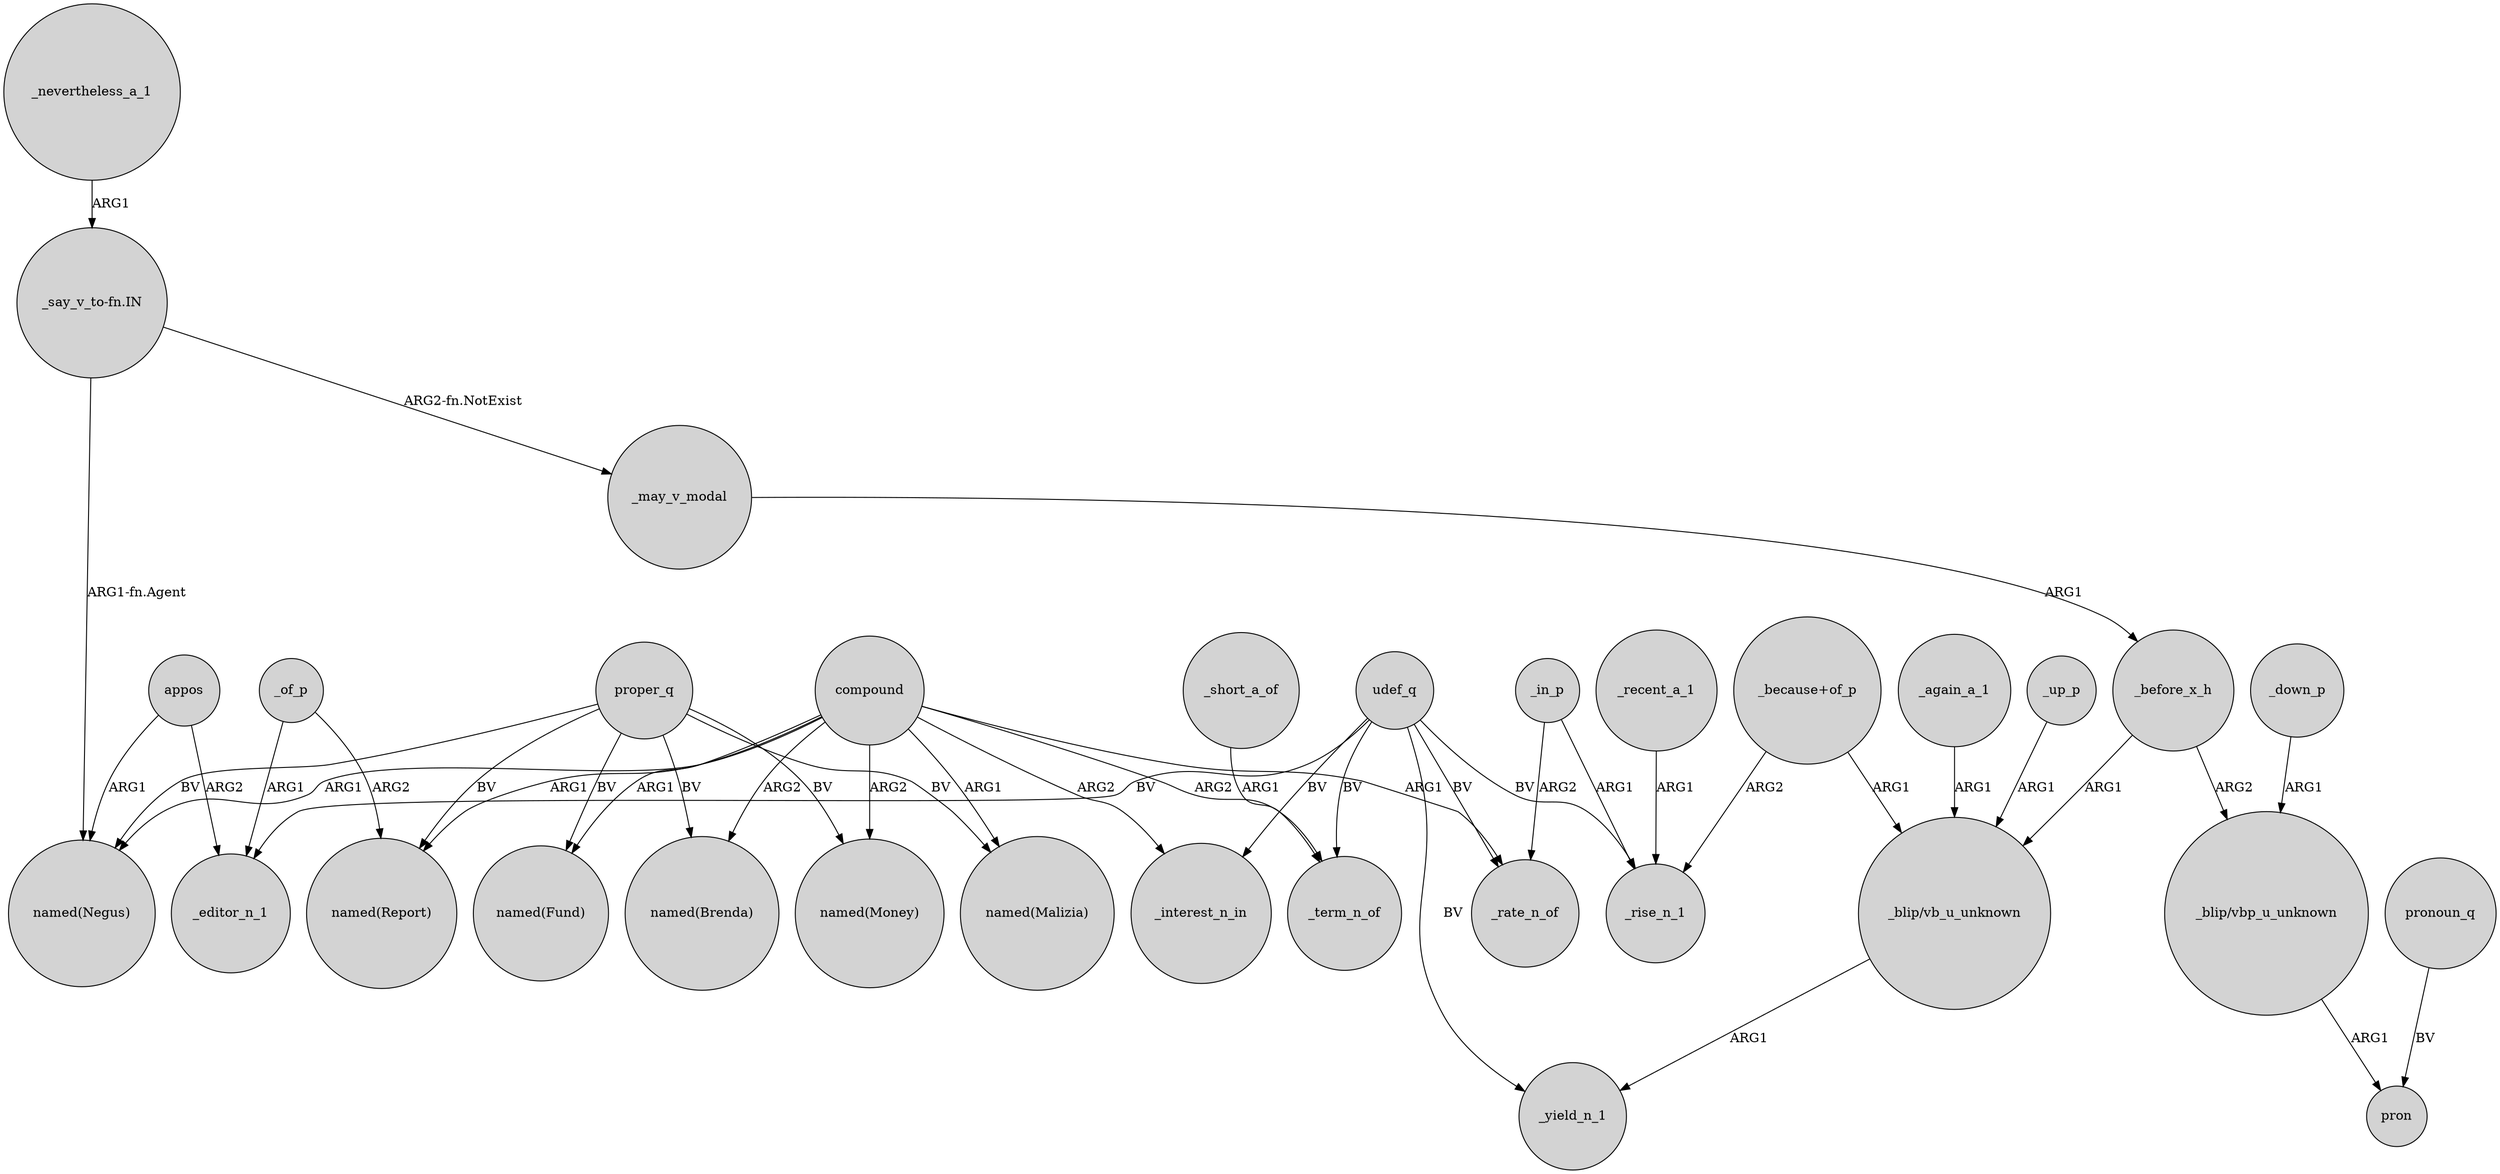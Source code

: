 digraph {
	node [shape=circle style=filled]
	_before_x_h -> "_blip/vb_u_unknown" [label=ARG1]
	appos -> _editor_n_1 [label=ARG2]
	compound -> "named(Report)" [label=ARG1]
	_before_x_h -> "_blip/vbp_u_unknown" [label=ARG2]
	compound -> "named(Malizia)" [label=ARG1]
	compound -> _term_n_of [label=ARG2]
	_of_p -> "named(Report)" [label=ARG2]
	_in_p -> _rate_n_of [label=ARG2]
	_nevertheless_a_1 -> "_say_v_to-fn.IN" [label=ARG1]
	udef_q -> _rise_n_1 [label=BV]
	compound -> "named(Fund)" [label=ARG1]
	_short_a_of -> _term_n_of [label=ARG1]
	compound -> _rate_n_of [label=ARG1]
	_up_p -> "_blip/vb_u_unknown" [label=ARG1]
	proper_q -> "named(Money)" [label=BV]
	udef_q -> _rate_n_of [label=BV]
	udef_q -> _interest_n_in [label=BV]
	_recent_a_1 -> _rise_n_1 [label=ARG1]
	appos -> "named(Negus)" [label=ARG1]
	"_blip/vb_u_unknown" -> _yield_n_1 [label=ARG1]
	compound -> _interest_n_in [label=ARG2]
	"_blip/vbp_u_unknown" -> pron [label=ARG1]
	_in_p -> _rise_n_1 [label=ARG1]
	_down_p -> "_blip/vbp_u_unknown" [label=ARG1]
	pronoun_q -> pron [label=BV]
	_of_p -> _editor_n_1 [label=ARG1]
	"_because+of_p" -> _rise_n_1 [label=ARG2]
	proper_q -> "named(Report)" [label=BV]
	"_say_v_to-fn.IN" -> "named(Negus)" [label="ARG1-fn.Agent"]
	udef_q -> _term_n_of [label=BV]
	_again_a_1 -> "_blip/vb_u_unknown" [label=ARG1]
	"_say_v_to-fn.IN" -> _may_v_modal [label="ARG2-fn.NotExist"]
	_may_v_modal -> _before_x_h [label=ARG1]
	proper_q -> "named(Negus)" [label=BV]
	"_because+of_p" -> "_blip/vb_u_unknown" [label=ARG1]
	udef_q -> _editor_n_1 [label=BV]
	proper_q -> "named(Fund)" [label=BV]
	compound -> "named(Money)" [label=ARG2]
	compound -> "named(Brenda)" [label=ARG2]
	proper_q -> "named(Malizia)" [label=BV]
	proper_q -> "named(Brenda)" [label=BV]
	compound -> "named(Negus)" [label=ARG1]
	udef_q -> _yield_n_1 [label=BV]
}
